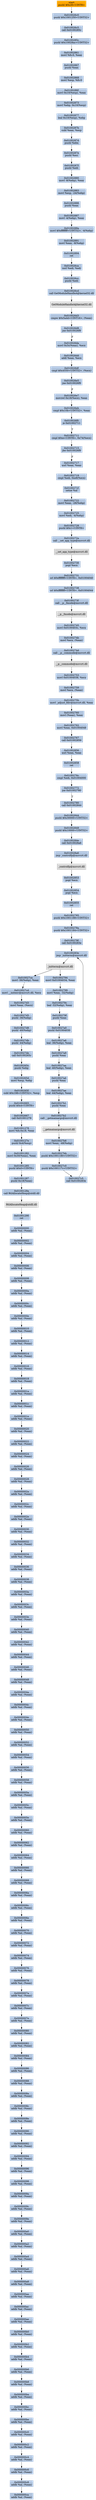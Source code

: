 digraph G {
node[shape=rectangle,style=filled,fillcolor=lightsteelblue,color=lightsteelblue]
bgcolor="transparent"
a0x010026bepushl_0x28UINT8[label="start\npushl $0x28<UINT8>",color="lightgrey",fillcolor="orange"];
a0x010026c0pushl_0x1001250UINT32[label="0x010026c0\npushl $0x1001250<UINT32>"];
a0x010026c5call_0x0100285c[label="0x010026c5\ncall 0x0100285c"];
a0x0100285cpushl_0x10028acUINT32[label="0x0100285c\npushl $0x10028ac<UINT32>"];
a0x01002861movl_fs_0_eax[label="0x01002861\nmovl %fs:0, %eax"];
a0x01002867pushl_eax[label="0x01002867\npushl %eax"];
a0x01002868movl_esp_fs_0[label="0x01002868\nmovl %esp, %fs:0"];
a0x0100286fmovl_0x10esp__eax[label="0x0100286f\nmovl 0x10(%esp), %eax"];
a0x01002873movl_ebp_0x10esp_[label="0x01002873\nmovl %ebp, 0x10(%esp)"];
a0x01002877leal_0x10esp__ebp[label="0x01002877\nleal 0x10(%esp), %ebp"];
a0x0100287bsubl_eax_esp[label="0x0100287b\nsubl %eax, %esp"];
a0x0100287dpushl_ebx[label="0x0100287d\npushl %ebx"];
a0x0100287epushl_esi[label="0x0100287e\npushl %esi"];
a0x0100287fpushl_edi[label="0x0100287f\npushl %edi"];
a0x01002880movl__8ebp__eax[label="0x01002880\nmovl -8(%ebp), %eax"];
a0x01002883movl_esp__24ebp_[label="0x01002883\nmovl %esp, -24(%ebp)"];
a0x01002886pushl_eax[label="0x01002886\npushl %eax"];
a0x01002887movl__4ebp__eax[label="0x01002887\nmovl -4(%ebp), %eax"];
a0x0100288amovl_0xffffffffUINT32__4ebp_[label="0x0100288a\nmovl $0xffffffff<UINT32>, -4(%ebp)"];
a0x01002891movl_eax__8ebp_[label="0x01002891\nmovl %eax, -8(%ebp)"];
a0x01002894ret[label="0x01002894\nret"];
a0x010026caxorl_edi_edi[label="0x010026ca\nxorl %edi, %edi"];
a0x010026ccpushl_edi[label="0x010026cc\npushl %edi"];
a0x010026cdcall_GetModuleHandleA_kernel32_dll[label="0x010026cd\ncall GetModuleHandleA@kernel32.dll"];
GetModuleHandleA_kernel32_dll[label="GetModuleHandleA@kernel32.dll",color="lightgrey",fillcolor="lightgrey"];
a0x010026d3cmpw_0x5a4dUINT16_eax_[label="0x010026d3\ncmpw $0x5a4d<UINT16>, (%eax)"];
a0x010026d8jne_0x010026f9[label="0x010026d8\njne 0x010026f9"];
a0x010026damovl_0x3ceax__ecx[label="0x010026da\nmovl 0x3c(%eax), %ecx"];
a0x010026ddaddl_eax_ecx[label="0x010026dd\naddl %eax, %ecx"];
a0x010026dfcmpl_0x4550UINT32_ecx_[label="0x010026df\ncmpl $0x4550<UINT32>, (%ecx)"];
a0x010026e5jne_0x010026f9[label="0x010026e5\njne 0x010026f9"];
a0x010026e7movzwl_0x18ecx__eax[label="0x010026e7\nmovzwl 0x18(%ecx), %eax"];
a0x010026ebcmpl_0x10bUINT32_eax[label="0x010026eb\ncmpl $0x10b<UINT32>, %eax"];
a0x010026f0je_0x01002711[label="0x010026f0\nje 0x01002711"];
a0x01002711cmpl_0xeUINT8_0x74ecx_[label="0x01002711\ncmpl $0xe<UINT8>, 0x74(%ecx)"];
a0x01002715jbe_0x010026f9[label="0x01002715\njbe 0x010026f9"];
a0x01002717xorl_eax_eax[label="0x01002717\nxorl %eax, %eax"];
a0x01002719cmpl_edi_0xe8ecx_[label="0x01002719\ncmpl %edi, 0xe8(%ecx)"];
a0x0100271fsetne_al[label="0x0100271f\nsetne %al"];
a0x01002722movl_eax__28ebp_[label="0x01002722\nmovl %eax, -28(%ebp)"];
a0x01002725movl_edi__4ebp_[label="0x01002725\nmovl %edi, -4(%ebp)"];
a0x01002728pushl_0x1UINT8[label="0x01002728\npushl $0x1<UINT8>"];
a0x0100272acall___set_app_type_msvcrt_dll[label="0x0100272a\ncall __set_app_type@msvcrt.dll"];
a__set_app_type_msvcrt_dll[label="__set_app_type@msvcrt.dll",color="lightgrey",fillcolor="lightgrey"];
a0x01002730popl_ecx[label="0x01002730\npopl %ecx"];
a0x01002731orl_0xffffffffUINT8_0x01004040[label="0x01002731\norl $0xffffffff<UINT8>, 0x01004040"];
a0x01002738orl_0xffffffffUINT8_0x01004044[label="0x01002738\norl $0xffffffff<UINT8>, 0x01004044"];
a0x0100273fcall___p__fmode_msvcrt_dll[label="0x0100273f\ncall __p__fmode@msvcrt.dll"];
a__p__fmode_msvcrt_dll[label="__p__fmode@msvcrt.dll",color="lightgrey",fillcolor="lightgrey"];
a0x01002745movl_0x0100403c_ecx[label="0x01002745\nmovl 0x0100403c, %ecx"];
a0x0100274bmovl_ecx_eax_[label="0x0100274b\nmovl %ecx, (%eax)"];
a0x0100274dcall___p__commode_msvcrt_dll[label="0x0100274d\ncall __p__commode@msvcrt.dll"];
a__p__commode_msvcrt_dll[label="__p__commode@msvcrt.dll",color="lightgrey",fillcolor="lightgrey"];
a0x01002753movl_0x01004038_ecx[label="0x01002753\nmovl 0x01004038, %ecx"];
a0x01002759movl_ecx_eax_[label="0x01002759\nmovl %ecx, (%eax)"];
a0x0100275bmovl__adjust_fdiv_msvcrt_dll_eax[label="0x0100275b\nmovl _adjust_fdiv@msvcrt.dll, %eax"];
a0x01002760movl_eax__eax[label="0x01002760\nmovl (%eax), %eax"];
a0x01002762movl_eax_0x01004048[label="0x01002762\nmovl %eax, 0x01004048"];
a0x01002767call_0x01002856[label="0x01002767\ncall 0x01002856"];
a0x01002856xorl_eax_eax[label="0x01002856\nxorl %eax, %eax"];
a0x01002858ret[label="0x01002858\nret"];
a0x0100276ccmpl_edi_0x01004000[label="0x0100276c\ncmpl %edi, 0x01004000"];
a0x01002772jne_0x01002780[label="0x01002772\njne 0x01002780"];
a0x01002780call_0x01002844[label="0x01002780\ncall 0x01002844"];
a0x01002844pushl_0x30000UINT32[label="0x01002844\npushl $0x30000<UINT32>"];
a0x01002849pushl_0x10000UINT32[label="0x01002849\npushl $0x10000<UINT32>"];
a0x0100284ecall_0x010028a6[label="0x0100284e\ncall 0x010028a6"];
a0x010028a6jmp__controlfp_msvcrt_dll[label="0x010028a6\njmp _controlfp@msvcrt.dll"];
a_controlfp_msvcrt_dll[label="_controlfp@msvcrt.dll",color="lightgrey",fillcolor="lightgrey"];
a0x01002853popl_ecx[label="0x01002853\npopl %ecx"];
a0x01002854popl_ecx[label="0x01002854\npopl %ecx"];
a0x01002855ret[label="0x01002855\nret"];
a0x01002785pushl_0x1001188UINT32[label="0x01002785\npushl $0x1001188<UINT32>"];
a0x0100278apushl_0x1001184UINT32[label="0x0100278a\npushl $0x1001184<UINT32>"];
a0x0100278fcall_0x0100283e[label="0x0100278f\ncall 0x0100283e"];
a0x0100283ejmp__initterm_msvcrt_dll[label="0x0100283e\njmp _initterm@msvcrt.dll"];
a_initterm_msvcrt_dll[label="_initterm@msvcrt.dll",color="lightgrey",fillcolor="lightgrey"];
a0x01002794movl_0x01004034_eax[label="0x01002794\nmovl 0x01004034, %eax"];
a0x01002799movl_eax__32ebp_[label="0x01002799\nmovl %eax, -32(%ebp)"];
a0x0100279cleal__32ebp__eax[label="0x0100279c\nleal -32(%ebp), %eax"];
a0x0100279fpushl_eax[label="0x0100279f\npushl %eax"];
a0x010027a0pushl_0x01004030[label="0x010027a0\npushl 0x01004030"];
a0x010027a6leal__36ebp__eax[label="0x010027a6\nleal -36(%ebp), %eax"];
a0x010027a9pushl_eax[label="0x010027a9\npushl %eax"];
a0x010027aaleal__40ebp__eax[label="0x010027aa\nleal -40(%ebp), %eax"];
a0x010027adpushl_eax[label="0x010027ad\npushl %eax"];
a0x010027aeleal__44ebp__eax[label="0x010027ae\nleal -44(%ebp), %eax"];
a0x010027b1pushl_eax[label="0x010027b1\npushl %eax"];
a0x010027b2call___getmainargs_msvcrt_dll[label="0x010027b2\ncall __getmainargs@msvcrt.dll"];
a__getmainargs_msvcrt_dll[label="__getmainargs@msvcrt.dll",color="lightgrey",fillcolor="lightgrey"];
a0x010027b8movl_eax__48ebp_[label="0x010027b8\nmovl %eax, -48(%ebp)"];
a0x010027bbpushl_0x1001180UINT32[label="0x010027bb\npushl $0x1001180<UINT32>"];
a0x010027c0pushl_0x100117cUINT32[label="0x010027c0\npushl $0x100117c<UINT32>"];
a0x010027c5call_0x0100283e[label="0x010027c5\ncall 0x0100283e"];
a0x010027camovl__36ebp__eax[label="0x010027ca\nmovl -36(%ebp), %eax"];
a0x010027cdmovl___initenv_msvcrt_dll_ecx[label="0x010027cd\nmovl __initenv@msvcrt.dll, %ecx"];
a0x010027d3movl_eax_ecx_[label="0x010027d3\nmovl %eax, (%ecx)"];
a0x010027d5pushl__36ebp_[label="0x010027d5\npushl -36(%ebp)"];
a0x010027d8pushl__40ebp_[label="0x010027d8\npushl -40(%ebp)"];
a0x010027dbpushl__44ebp_[label="0x010027db\npushl -44(%ebp)"];
a0x010027decall_0x0100265c[label="0x010027de\ncall 0x0100265c"];
a0x0100265cpushl_ebp[label="0x0100265c\npushl %ebp"];
a0x0100265dmovl_esp_ebp[label="0x0100265d\nmovl %esp, %ebp"];
a0x0100265fsubl_0x198UINT32_esp[label="0x0100265f\nsubl $0x198<UINT32>, %esp"];
a0x01002665pushl_0x4UINT8[label="0x01002665\npushl $0x4<UINT8>"];
a0x01002667call_0x01001278[label="0x01002667\ncall 0x01001278"];
a0x01001278movl_fs_0x18_eax[label="0x01001278\nmovl %fs:0x18, %eax"];
a0x0100127epushl_0x4esp_[label="0x0100127e\npushl 0x4(%esp)"];
a0x01001282movl_0x30eax__eax[label="0x01001282\nmovl 0x30(%eax), %eax"];
a0x01001285pushl_0x0UINT8[label="0x01001285\npushl $0x0<UINT8>"];
a0x01001287pushl_0x18eax_[label="0x01001287\npushl 0x18(%eax)"];
a0x0100128acall_RtlAllocateHeap_ntdll_dll[label="0x0100128a\ncall RtlAllocateHeap@ntdll.dll"];
RtlAllocateHeap_ntdll_dll[label="RtlAllocateHeap@ntdll.dll",color="lightgrey",fillcolor="lightgrey"];
a0x01001290ret[label="0x01001290\nret"];
a0x00000000addb_al_eax_[label="0x00000000\naddb %al, (%eax)"];
a0x00000002addb_al_eax_[label="0x00000002\naddb %al, (%eax)"];
a0x00000004addb_al_eax_[label="0x00000004\naddb %al, (%eax)"];
a0x00000006addb_al_eax_[label="0x00000006\naddb %al, (%eax)"];
a0x00000008addb_al_eax_[label="0x00000008\naddb %al, (%eax)"];
a0x0000000aaddb_al_eax_[label="0x0000000a\naddb %al, (%eax)"];
a0x0000000caddb_al_eax_[label="0x0000000c\naddb %al, (%eax)"];
a0x0000000eaddb_al_eax_[label="0x0000000e\naddb %al, (%eax)"];
a0x00000010addb_al_eax_[label="0x00000010\naddb %al, (%eax)"];
a0x00000012addb_al_eax_[label="0x00000012\naddb %al, (%eax)"];
a0x00000014addb_al_eax_[label="0x00000014\naddb %al, (%eax)"];
a0x00000016addb_al_eax_[label="0x00000016\naddb %al, (%eax)"];
a0x00000018addb_al_eax_[label="0x00000018\naddb %al, (%eax)"];
a0x0000001aaddb_al_eax_[label="0x0000001a\naddb %al, (%eax)"];
a0x0000001caddb_al_eax_[label="0x0000001c\naddb %al, (%eax)"];
a0x0000001eaddb_al_eax_[label="0x0000001e\naddb %al, (%eax)"];
a0x00000020addb_al_eax_[label="0x00000020\naddb %al, (%eax)"];
a0x00000022addb_al_eax_[label="0x00000022\naddb %al, (%eax)"];
a0x00000024addb_al_eax_[label="0x00000024\naddb %al, (%eax)"];
a0x00000026addb_al_eax_[label="0x00000026\naddb %al, (%eax)"];
a0x00000028addb_al_eax_[label="0x00000028\naddb %al, (%eax)"];
a0x0000002aaddb_al_eax_[label="0x0000002a\naddb %al, (%eax)"];
a0x0000002caddb_al_eax_[label="0x0000002c\naddb %al, (%eax)"];
a0x0000002eaddb_al_eax_[label="0x0000002e\naddb %al, (%eax)"];
a0x00000030addb_al_eax_[label="0x00000030\naddb %al, (%eax)"];
a0x00000032addb_al_eax_[label="0x00000032\naddb %al, (%eax)"];
a0x00000034addb_al_eax_[label="0x00000034\naddb %al, (%eax)"];
a0x00000036addb_al_eax_[label="0x00000036\naddb %al, (%eax)"];
a0x00000038addb_al_eax_[label="0x00000038\naddb %al, (%eax)"];
a0x0000003aaddb_al_eax_[label="0x0000003a\naddb %al, (%eax)"];
a0x0000003caddb_al_eax_[label="0x0000003c\naddb %al, (%eax)"];
a0x0000003eaddb_al_eax_[label="0x0000003e\naddb %al, (%eax)"];
a0x00000040addb_al_eax_[label="0x00000040\naddb %al, (%eax)"];
a0x00000042addb_al_eax_[label="0x00000042\naddb %al, (%eax)"];
a0x00000044addb_al_eax_[label="0x00000044\naddb %al, (%eax)"];
a0x00000046addb_al_eax_[label="0x00000046\naddb %al, (%eax)"];
a0x00000048addb_al_eax_[label="0x00000048\naddb %al, (%eax)"];
a0x0000004aaddb_al_eax_[label="0x0000004a\naddb %al, (%eax)"];
a0x0000004caddb_al_eax_[label="0x0000004c\naddb %al, (%eax)"];
a0x0000004eaddb_al_eax_[label="0x0000004e\naddb %al, (%eax)"];
a0x00000050addb_al_eax_[label="0x00000050\naddb %al, (%eax)"];
a0x00000052addb_al_eax_[label="0x00000052\naddb %al, (%eax)"];
a0x00000054addb_al_eax_[label="0x00000054\naddb %al, (%eax)"];
a0x00000056addb_al_eax_[label="0x00000056\naddb %al, (%eax)"];
a0x00000058addb_al_eax_[label="0x00000058\naddb %al, (%eax)"];
a0x0000005aaddb_al_eax_[label="0x0000005a\naddb %al, (%eax)"];
a0x0000005caddb_al_eax_[label="0x0000005c\naddb %al, (%eax)"];
a0x0000005eaddb_al_eax_[label="0x0000005e\naddb %al, (%eax)"];
a0x00000060addb_al_eax_[label="0x00000060\naddb %al, (%eax)"];
a0x00000062addb_al_eax_[label="0x00000062\naddb %al, (%eax)"];
a0x00000064addb_al_eax_[label="0x00000064\naddb %al, (%eax)"];
a0x00000066addb_al_eax_[label="0x00000066\naddb %al, (%eax)"];
a0x00000068addb_al_eax_[label="0x00000068\naddb %al, (%eax)"];
a0x0000006aaddb_al_eax_[label="0x0000006a\naddb %al, (%eax)"];
a0x0000006caddb_al_eax_[label="0x0000006c\naddb %al, (%eax)"];
a0x0000006eaddb_al_eax_[label="0x0000006e\naddb %al, (%eax)"];
a0x00000070addb_al_eax_[label="0x00000070\naddb %al, (%eax)"];
a0x00000072addb_al_eax_[label="0x00000072\naddb %al, (%eax)"];
a0x00000074addb_al_eax_[label="0x00000074\naddb %al, (%eax)"];
a0x00000076addb_al_eax_[label="0x00000076\naddb %al, (%eax)"];
a0x00000078addb_al_eax_[label="0x00000078\naddb %al, (%eax)"];
a0x0000007aaddb_al_eax_[label="0x0000007a\naddb %al, (%eax)"];
a0x0000007caddb_al_eax_[label="0x0000007c\naddb %al, (%eax)"];
a0x0000007eaddb_al_eax_[label="0x0000007e\naddb %al, (%eax)"];
a0x00000080addb_al_eax_[label="0x00000080\naddb %al, (%eax)"];
a0x00000082addb_al_eax_[label="0x00000082\naddb %al, (%eax)"];
a0x00000084addb_al_eax_[label="0x00000084\naddb %al, (%eax)"];
a0x00000086addb_al_eax_[label="0x00000086\naddb %al, (%eax)"];
a0x00000088addb_al_eax_[label="0x00000088\naddb %al, (%eax)"];
a0x0000008aaddb_al_eax_[label="0x0000008a\naddb %al, (%eax)"];
a0x0000008caddb_al_eax_[label="0x0000008c\naddb %al, (%eax)"];
a0x0000008eaddb_al_eax_[label="0x0000008e\naddb %al, (%eax)"];
a0x00000090addb_al_eax_[label="0x00000090\naddb %al, (%eax)"];
a0x00000092addb_al_eax_[label="0x00000092\naddb %al, (%eax)"];
a0x00000094addb_al_eax_[label="0x00000094\naddb %al, (%eax)"];
a0x00000096addb_al_eax_[label="0x00000096\naddb %al, (%eax)"];
a0x00000098addb_al_eax_[label="0x00000098\naddb %al, (%eax)"];
a0x0000009aaddb_al_eax_[label="0x0000009a\naddb %al, (%eax)"];
a0x0000009caddb_al_eax_[label="0x0000009c\naddb %al, (%eax)"];
a0x0000009eaddb_al_eax_[label="0x0000009e\naddb %al, (%eax)"];
a0x000000a0addb_al_eax_[label="0x000000a0\naddb %al, (%eax)"];
a0x000000a2addb_al_eax_[label="0x000000a2\naddb %al, (%eax)"];
a0x000000a4addb_al_eax_[label="0x000000a4\naddb %al, (%eax)"];
a0x000000a6addb_al_eax_[label="0x000000a6\naddb %al, (%eax)"];
a0x000000a8addb_al_eax_[label="0x000000a8\naddb %al, (%eax)"];
a0x000000aaaddb_al_eax_[label="0x000000aa\naddb %al, (%eax)"];
a0x000000acaddb_al_eax_[label="0x000000ac\naddb %al, (%eax)"];
a0x000000aeaddb_al_eax_[label="0x000000ae\naddb %al, (%eax)"];
a0x000000b0addb_al_eax_[label="0x000000b0\naddb %al, (%eax)"];
a0x000000b2addb_al_eax_[label="0x000000b2\naddb %al, (%eax)"];
a0x000000b4addb_al_eax_[label="0x000000b4\naddb %al, (%eax)"];
a0x000000b6addb_al_eax_[label="0x000000b6\naddb %al, (%eax)"];
a0x000000b8addb_al_eax_[label="0x000000b8\naddb %al, (%eax)"];
a0x000000baaddb_al_eax_[label="0x000000ba\naddb %al, (%eax)"];
a0x000000bcaddb_al_eax_[label="0x000000bc\naddb %al, (%eax)"];
a0x000000beaddb_al_eax_[label="0x000000be\naddb %al, (%eax)"];
a0x000000c0addb_al_eax_[label="0x000000c0\naddb %al, (%eax)"];
a0x000000c2addb_al_eax_[label="0x000000c2\naddb %al, (%eax)"];
a0x000000c4addb_al_eax_[label="0x000000c4\naddb %al, (%eax)"];
a0x000000c6addb_al_eax_[label="0x000000c6\naddb %al, (%eax)"];
a0x000000c8addb_al_eax_[label="0x000000c8\naddb %al, (%eax)"];
a0x000000caaddb_al_eax_[label="0x000000ca\naddb %al, (%eax)"];
a0x010026bepushl_0x28UINT8 -> a0x010026c0pushl_0x1001250UINT32 [color="#000000"];
a0x010026c0pushl_0x1001250UINT32 -> a0x010026c5call_0x0100285c [color="#000000"];
a0x010026c5call_0x0100285c -> a0x0100285cpushl_0x10028acUINT32 [color="#000000"];
a0x0100285cpushl_0x10028acUINT32 -> a0x01002861movl_fs_0_eax [color="#000000"];
a0x01002861movl_fs_0_eax -> a0x01002867pushl_eax [color="#000000"];
a0x01002867pushl_eax -> a0x01002868movl_esp_fs_0 [color="#000000"];
a0x01002868movl_esp_fs_0 -> a0x0100286fmovl_0x10esp__eax [color="#000000"];
a0x0100286fmovl_0x10esp__eax -> a0x01002873movl_ebp_0x10esp_ [color="#000000"];
a0x01002873movl_ebp_0x10esp_ -> a0x01002877leal_0x10esp__ebp [color="#000000"];
a0x01002877leal_0x10esp__ebp -> a0x0100287bsubl_eax_esp [color="#000000"];
a0x0100287bsubl_eax_esp -> a0x0100287dpushl_ebx [color="#000000"];
a0x0100287dpushl_ebx -> a0x0100287epushl_esi [color="#000000"];
a0x0100287epushl_esi -> a0x0100287fpushl_edi [color="#000000"];
a0x0100287fpushl_edi -> a0x01002880movl__8ebp__eax [color="#000000"];
a0x01002880movl__8ebp__eax -> a0x01002883movl_esp__24ebp_ [color="#000000"];
a0x01002883movl_esp__24ebp_ -> a0x01002886pushl_eax [color="#000000"];
a0x01002886pushl_eax -> a0x01002887movl__4ebp__eax [color="#000000"];
a0x01002887movl__4ebp__eax -> a0x0100288amovl_0xffffffffUINT32__4ebp_ [color="#000000"];
a0x0100288amovl_0xffffffffUINT32__4ebp_ -> a0x01002891movl_eax__8ebp_ [color="#000000"];
a0x01002891movl_eax__8ebp_ -> a0x01002894ret [color="#000000"];
a0x01002894ret -> a0x010026caxorl_edi_edi [color="#000000"];
a0x010026caxorl_edi_edi -> a0x010026ccpushl_edi [color="#000000"];
a0x010026ccpushl_edi -> a0x010026cdcall_GetModuleHandleA_kernel32_dll [color="#000000"];
a0x010026cdcall_GetModuleHandleA_kernel32_dll -> GetModuleHandleA_kernel32_dll [color="#000000"];
GetModuleHandleA_kernel32_dll -> a0x010026d3cmpw_0x5a4dUINT16_eax_ [color="#000000"];
a0x010026d3cmpw_0x5a4dUINT16_eax_ -> a0x010026d8jne_0x010026f9 [color="#000000"];
a0x010026d8jne_0x010026f9 -> a0x010026damovl_0x3ceax__ecx [color="#000000",label="F"];
a0x010026damovl_0x3ceax__ecx -> a0x010026ddaddl_eax_ecx [color="#000000"];
a0x010026ddaddl_eax_ecx -> a0x010026dfcmpl_0x4550UINT32_ecx_ [color="#000000"];
a0x010026dfcmpl_0x4550UINT32_ecx_ -> a0x010026e5jne_0x010026f9 [color="#000000"];
a0x010026e5jne_0x010026f9 -> a0x010026e7movzwl_0x18ecx__eax [color="#000000",label="F"];
a0x010026e7movzwl_0x18ecx__eax -> a0x010026ebcmpl_0x10bUINT32_eax [color="#000000"];
a0x010026ebcmpl_0x10bUINT32_eax -> a0x010026f0je_0x01002711 [color="#000000"];
a0x010026f0je_0x01002711 -> a0x01002711cmpl_0xeUINT8_0x74ecx_ [color="#000000",label="T"];
a0x01002711cmpl_0xeUINT8_0x74ecx_ -> a0x01002715jbe_0x010026f9 [color="#000000"];
a0x01002715jbe_0x010026f9 -> a0x01002717xorl_eax_eax [color="#000000",label="F"];
a0x01002717xorl_eax_eax -> a0x01002719cmpl_edi_0xe8ecx_ [color="#000000"];
a0x01002719cmpl_edi_0xe8ecx_ -> a0x0100271fsetne_al [color="#000000"];
a0x0100271fsetne_al -> a0x01002722movl_eax__28ebp_ [color="#000000"];
a0x01002722movl_eax__28ebp_ -> a0x01002725movl_edi__4ebp_ [color="#000000"];
a0x01002725movl_edi__4ebp_ -> a0x01002728pushl_0x1UINT8 [color="#000000"];
a0x01002728pushl_0x1UINT8 -> a0x0100272acall___set_app_type_msvcrt_dll [color="#000000"];
a0x0100272acall___set_app_type_msvcrt_dll -> a__set_app_type_msvcrt_dll [color="#000000"];
a__set_app_type_msvcrt_dll -> a0x01002730popl_ecx [color="#000000"];
a0x01002730popl_ecx -> a0x01002731orl_0xffffffffUINT8_0x01004040 [color="#000000"];
a0x01002731orl_0xffffffffUINT8_0x01004040 -> a0x01002738orl_0xffffffffUINT8_0x01004044 [color="#000000"];
a0x01002738orl_0xffffffffUINT8_0x01004044 -> a0x0100273fcall___p__fmode_msvcrt_dll [color="#000000"];
a0x0100273fcall___p__fmode_msvcrt_dll -> a__p__fmode_msvcrt_dll [color="#000000"];
a__p__fmode_msvcrt_dll -> a0x01002745movl_0x0100403c_ecx [color="#000000"];
a0x01002745movl_0x0100403c_ecx -> a0x0100274bmovl_ecx_eax_ [color="#000000"];
a0x0100274bmovl_ecx_eax_ -> a0x0100274dcall___p__commode_msvcrt_dll [color="#000000"];
a0x0100274dcall___p__commode_msvcrt_dll -> a__p__commode_msvcrt_dll [color="#000000"];
a__p__commode_msvcrt_dll -> a0x01002753movl_0x01004038_ecx [color="#000000"];
a0x01002753movl_0x01004038_ecx -> a0x01002759movl_ecx_eax_ [color="#000000"];
a0x01002759movl_ecx_eax_ -> a0x0100275bmovl__adjust_fdiv_msvcrt_dll_eax [color="#000000"];
a0x0100275bmovl__adjust_fdiv_msvcrt_dll_eax -> a0x01002760movl_eax__eax [color="#000000"];
a0x01002760movl_eax__eax -> a0x01002762movl_eax_0x01004048 [color="#000000"];
a0x01002762movl_eax_0x01004048 -> a0x01002767call_0x01002856 [color="#000000"];
a0x01002767call_0x01002856 -> a0x01002856xorl_eax_eax [color="#000000"];
a0x01002856xorl_eax_eax -> a0x01002858ret [color="#000000"];
a0x01002858ret -> a0x0100276ccmpl_edi_0x01004000 [color="#000000"];
a0x0100276ccmpl_edi_0x01004000 -> a0x01002772jne_0x01002780 [color="#000000"];
a0x01002772jne_0x01002780 -> a0x01002780call_0x01002844 [color="#000000",label="T"];
a0x01002780call_0x01002844 -> a0x01002844pushl_0x30000UINT32 [color="#000000"];
a0x01002844pushl_0x30000UINT32 -> a0x01002849pushl_0x10000UINT32 [color="#000000"];
a0x01002849pushl_0x10000UINT32 -> a0x0100284ecall_0x010028a6 [color="#000000"];
a0x0100284ecall_0x010028a6 -> a0x010028a6jmp__controlfp_msvcrt_dll [color="#000000"];
a0x010028a6jmp__controlfp_msvcrt_dll -> a_controlfp_msvcrt_dll [color="#000000"];
a_controlfp_msvcrt_dll -> a0x01002853popl_ecx [color="#000000"];
a0x01002853popl_ecx -> a0x01002854popl_ecx [color="#000000"];
a0x01002854popl_ecx -> a0x01002855ret [color="#000000"];
a0x01002855ret -> a0x01002785pushl_0x1001188UINT32 [color="#000000"];
a0x01002785pushl_0x1001188UINT32 -> a0x0100278apushl_0x1001184UINT32 [color="#000000"];
a0x0100278apushl_0x1001184UINT32 -> a0x0100278fcall_0x0100283e [color="#000000"];
a0x0100278fcall_0x0100283e -> a0x0100283ejmp__initterm_msvcrt_dll [color="#000000"];
a0x0100283ejmp__initterm_msvcrt_dll -> a_initterm_msvcrt_dll [color="#000000"];
a_initterm_msvcrt_dll -> a0x01002794movl_0x01004034_eax [color="#000000"];
a0x01002794movl_0x01004034_eax -> a0x01002799movl_eax__32ebp_ [color="#000000"];
a0x01002799movl_eax__32ebp_ -> a0x0100279cleal__32ebp__eax [color="#000000"];
a0x0100279cleal__32ebp__eax -> a0x0100279fpushl_eax [color="#000000"];
a0x0100279fpushl_eax -> a0x010027a0pushl_0x01004030 [color="#000000"];
a0x010027a0pushl_0x01004030 -> a0x010027a6leal__36ebp__eax [color="#000000"];
a0x010027a6leal__36ebp__eax -> a0x010027a9pushl_eax [color="#000000"];
a0x010027a9pushl_eax -> a0x010027aaleal__40ebp__eax [color="#000000"];
a0x010027aaleal__40ebp__eax -> a0x010027adpushl_eax [color="#000000"];
a0x010027adpushl_eax -> a0x010027aeleal__44ebp__eax [color="#000000"];
a0x010027aeleal__44ebp__eax -> a0x010027b1pushl_eax [color="#000000"];
a0x010027b1pushl_eax -> a0x010027b2call___getmainargs_msvcrt_dll [color="#000000"];
a0x010027b2call___getmainargs_msvcrt_dll -> a__getmainargs_msvcrt_dll [color="#000000"];
a__getmainargs_msvcrt_dll -> a0x010027b8movl_eax__48ebp_ [color="#000000"];
a0x010027b8movl_eax__48ebp_ -> a0x010027bbpushl_0x1001180UINT32 [color="#000000"];
a0x010027bbpushl_0x1001180UINT32 -> a0x010027c0pushl_0x100117cUINT32 [color="#000000"];
a0x010027c0pushl_0x100117cUINT32 -> a0x010027c5call_0x0100283e [color="#000000"];
a0x010027c5call_0x0100283e -> a0x0100283ejmp__initterm_msvcrt_dll [color="#000000"];
a_initterm_msvcrt_dll -> a0x010027camovl__36ebp__eax [color="#000000"];
a0x010027camovl__36ebp__eax -> a0x010027cdmovl___initenv_msvcrt_dll_ecx [color="#000000"];
a0x010027cdmovl___initenv_msvcrt_dll_ecx -> a0x010027d3movl_eax_ecx_ [color="#000000"];
a0x010027d3movl_eax_ecx_ -> a0x010027d5pushl__36ebp_ [color="#000000"];
a0x010027d5pushl__36ebp_ -> a0x010027d8pushl__40ebp_ [color="#000000"];
a0x010027d8pushl__40ebp_ -> a0x010027dbpushl__44ebp_ [color="#000000"];
a0x010027dbpushl__44ebp_ -> a0x010027decall_0x0100265c [color="#000000"];
a0x010027decall_0x0100265c -> a0x0100265cpushl_ebp [color="#000000"];
a0x0100265cpushl_ebp -> a0x0100265dmovl_esp_ebp [color="#000000"];
a0x0100265dmovl_esp_ebp -> a0x0100265fsubl_0x198UINT32_esp [color="#000000"];
a0x0100265fsubl_0x198UINT32_esp -> a0x01002665pushl_0x4UINT8 [color="#000000"];
a0x01002665pushl_0x4UINT8 -> a0x01002667call_0x01001278 [color="#000000"];
a0x01002667call_0x01001278 -> a0x01001278movl_fs_0x18_eax [color="#000000"];
a0x01001278movl_fs_0x18_eax -> a0x0100127epushl_0x4esp_ [color="#000000"];
a0x0100127epushl_0x4esp_ -> a0x01001282movl_0x30eax__eax [color="#000000"];
a0x01001282movl_0x30eax__eax -> a0x01001285pushl_0x0UINT8 [color="#000000"];
a0x01001285pushl_0x0UINT8 -> a0x01001287pushl_0x18eax_ [color="#000000"];
a0x01001287pushl_0x18eax_ -> a0x0100128acall_RtlAllocateHeap_ntdll_dll [color="#000000"];
a0x0100128acall_RtlAllocateHeap_ntdll_dll -> RtlAllocateHeap_ntdll_dll [color="#000000"];
RtlAllocateHeap_ntdll_dll -> a0x01001290ret [color="#000000"];
a0x01001290ret -> a0x00000000addb_al_eax_ [color="#000000"];
a0x00000000addb_al_eax_ -> a0x00000002addb_al_eax_ [color="#000000"];
a0x00000002addb_al_eax_ -> a0x00000004addb_al_eax_ [color="#000000"];
a0x00000004addb_al_eax_ -> a0x00000006addb_al_eax_ [color="#000000"];
a0x00000006addb_al_eax_ -> a0x00000008addb_al_eax_ [color="#000000"];
a0x00000008addb_al_eax_ -> a0x0000000aaddb_al_eax_ [color="#000000"];
a0x0000000aaddb_al_eax_ -> a0x0000000caddb_al_eax_ [color="#000000"];
a0x0000000caddb_al_eax_ -> a0x0000000eaddb_al_eax_ [color="#000000"];
a0x0000000eaddb_al_eax_ -> a0x00000010addb_al_eax_ [color="#000000"];
a0x00000010addb_al_eax_ -> a0x00000012addb_al_eax_ [color="#000000"];
a0x00000012addb_al_eax_ -> a0x00000014addb_al_eax_ [color="#000000"];
a0x00000014addb_al_eax_ -> a0x00000016addb_al_eax_ [color="#000000"];
a0x00000016addb_al_eax_ -> a0x00000018addb_al_eax_ [color="#000000"];
a0x00000018addb_al_eax_ -> a0x0000001aaddb_al_eax_ [color="#000000"];
a0x0000001aaddb_al_eax_ -> a0x0000001caddb_al_eax_ [color="#000000"];
a0x0000001caddb_al_eax_ -> a0x0000001eaddb_al_eax_ [color="#000000"];
a0x0000001eaddb_al_eax_ -> a0x00000020addb_al_eax_ [color="#000000"];
a0x00000020addb_al_eax_ -> a0x00000022addb_al_eax_ [color="#000000"];
a0x00000022addb_al_eax_ -> a0x00000024addb_al_eax_ [color="#000000"];
a0x00000024addb_al_eax_ -> a0x00000026addb_al_eax_ [color="#000000"];
a0x00000026addb_al_eax_ -> a0x00000028addb_al_eax_ [color="#000000"];
a0x00000028addb_al_eax_ -> a0x0000002aaddb_al_eax_ [color="#000000"];
a0x0000002aaddb_al_eax_ -> a0x0000002caddb_al_eax_ [color="#000000"];
a0x0000002caddb_al_eax_ -> a0x0000002eaddb_al_eax_ [color="#000000"];
a0x0000002eaddb_al_eax_ -> a0x00000030addb_al_eax_ [color="#000000"];
a0x00000030addb_al_eax_ -> a0x00000032addb_al_eax_ [color="#000000"];
a0x00000032addb_al_eax_ -> a0x00000034addb_al_eax_ [color="#000000"];
a0x00000034addb_al_eax_ -> a0x00000036addb_al_eax_ [color="#000000"];
a0x00000036addb_al_eax_ -> a0x00000038addb_al_eax_ [color="#000000"];
a0x00000038addb_al_eax_ -> a0x0000003aaddb_al_eax_ [color="#000000"];
a0x0000003aaddb_al_eax_ -> a0x0000003caddb_al_eax_ [color="#000000"];
a0x0000003caddb_al_eax_ -> a0x0000003eaddb_al_eax_ [color="#000000"];
a0x0000003eaddb_al_eax_ -> a0x00000040addb_al_eax_ [color="#000000"];
a0x00000040addb_al_eax_ -> a0x00000042addb_al_eax_ [color="#000000"];
a0x00000042addb_al_eax_ -> a0x00000044addb_al_eax_ [color="#000000"];
a0x00000044addb_al_eax_ -> a0x00000046addb_al_eax_ [color="#000000"];
a0x00000046addb_al_eax_ -> a0x00000048addb_al_eax_ [color="#000000"];
a0x00000048addb_al_eax_ -> a0x0000004aaddb_al_eax_ [color="#000000"];
a0x0000004aaddb_al_eax_ -> a0x0000004caddb_al_eax_ [color="#000000"];
a0x0000004caddb_al_eax_ -> a0x0000004eaddb_al_eax_ [color="#000000"];
a0x0000004eaddb_al_eax_ -> a0x00000050addb_al_eax_ [color="#000000"];
a0x00000050addb_al_eax_ -> a0x00000052addb_al_eax_ [color="#000000"];
a0x00000052addb_al_eax_ -> a0x00000054addb_al_eax_ [color="#000000"];
a0x00000054addb_al_eax_ -> a0x00000056addb_al_eax_ [color="#000000"];
a0x00000056addb_al_eax_ -> a0x00000058addb_al_eax_ [color="#000000"];
a0x00000058addb_al_eax_ -> a0x0000005aaddb_al_eax_ [color="#000000"];
a0x0000005aaddb_al_eax_ -> a0x0000005caddb_al_eax_ [color="#000000"];
a0x0000005caddb_al_eax_ -> a0x0000005eaddb_al_eax_ [color="#000000"];
a0x0000005eaddb_al_eax_ -> a0x00000060addb_al_eax_ [color="#000000"];
a0x00000060addb_al_eax_ -> a0x00000062addb_al_eax_ [color="#000000"];
a0x00000062addb_al_eax_ -> a0x00000064addb_al_eax_ [color="#000000"];
a0x00000064addb_al_eax_ -> a0x00000066addb_al_eax_ [color="#000000"];
a0x00000066addb_al_eax_ -> a0x00000068addb_al_eax_ [color="#000000"];
a0x00000068addb_al_eax_ -> a0x0000006aaddb_al_eax_ [color="#000000"];
a0x0000006aaddb_al_eax_ -> a0x0000006caddb_al_eax_ [color="#000000"];
a0x0000006caddb_al_eax_ -> a0x0000006eaddb_al_eax_ [color="#000000"];
a0x0000006eaddb_al_eax_ -> a0x00000070addb_al_eax_ [color="#000000"];
a0x00000070addb_al_eax_ -> a0x00000072addb_al_eax_ [color="#000000"];
a0x00000072addb_al_eax_ -> a0x00000074addb_al_eax_ [color="#000000"];
a0x00000074addb_al_eax_ -> a0x00000076addb_al_eax_ [color="#000000"];
a0x00000076addb_al_eax_ -> a0x00000078addb_al_eax_ [color="#000000"];
a0x00000078addb_al_eax_ -> a0x0000007aaddb_al_eax_ [color="#000000"];
a0x0000007aaddb_al_eax_ -> a0x0000007caddb_al_eax_ [color="#000000"];
a0x0000007caddb_al_eax_ -> a0x0000007eaddb_al_eax_ [color="#000000"];
a0x0000007eaddb_al_eax_ -> a0x00000080addb_al_eax_ [color="#000000"];
a0x00000080addb_al_eax_ -> a0x00000082addb_al_eax_ [color="#000000"];
a0x00000082addb_al_eax_ -> a0x00000084addb_al_eax_ [color="#000000"];
a0x00000084addb_al_eax_ -> a0x00000086addb_al_eax_ [color="#000000"];
a0x00000086addb_al_eax_ -> a0x00000088addb_al_eax_ [color="#000000"];
a0x00000088addb_al_eax_ -> a0x0000008aaddb_al_eax_ [color="#000000"];
a0x0000008aaddb_al_eax_ -> a0x0000008caddb_al_eax_ [color="#000000"];
a0x0000008caddb_al_eax_ -> a0x0000008eaddb_al_eax_ [color="#000000"];
a0x0000008eaddb_al_eax_ -> a0x00000090addb_al_eax_ [color="#000000"];
a0x00000090addb_al_eax_ -> a0x00000092addb_al_eax_ [color="#000000"];
a0x00000092addb_al_eax_ -> a0x00000094addb_al_eax_ [color="#000000"];
a0x00000094addb_al_eax_ -> a0x00000096addb_al_eax_ [color="#000000"];
a0x00000096addb_al_eax_ -> a0x00000098addb_al_eax_ [color="#000000"];
a0x00000098addb_al_eax_ -> a0x0000009aaddb_al_eax_ [color="#000000"];
a0x0000009aaddb_al_eax_ -> a0x0000009caddb_al_eax_ [color="#000000"];
a0x0000009caddb_al_eax_ -> a0x0000009eaddb_al_eax_ [color="#000000"];
a0x0000009eaddb_al_eax_ -> a0x000000a0addb_al_eax_ [color="#000000"];
a0x000000a0addb_al_eax_ -> a0x000000a2addb_al_eax_ [color="#000000"];
a0x000000a2addb_al_eax_ -> a0x000000a4addb_al_eax_ [color="#000000"];
a0x000000a4addb_al_eax_ -> a0x000000a6addb_al_eax_ [color="#000000"];
a0x000000a6addb_al_eax_ -> a0x000000a8addb_al_eax_ [color="#000000"];
a0x000000a8addb_al_eax_ -> a0x000000aaaddb_al_eax_ [color="#000000"];
a0x000000aaaddb_al_eax_ -> a0x000000acaddb_al_eax_ [color="#000000"];
a0x000000acaddb_al_eax_ -> a0x000000aeaddb_al_eax_ [color="#000000"];
a0x000000aeaddb_al_eax_ -> a0x000000b0addb_al_eax_ [color="#000000"];
a0x000000b0addb_al_eax_ -> a0x000000b2addb_al_eax_ [color="#000000"];
a0x000000b2addb_al_eax_ -> a0x000000b4addb_al_eax_ [color="#000000"];
a0x000000b4addb_al_eax_ -> a0x000000b6addb_al_eax_ [color="#000000"];
a0x000000b6addb_al_eax_ -> a0x000000b8addb_al_eax_ [color="#000000"];
a0x000000b8addb_al_eax_ -> a0x000000baaddb_al_eax_ [color="#000000"];
a0x000000baaddb_al_eax_ -> a0x000000bcaddb_al_eax_ [color="#000000"];
a0x000000bcaddb_al_eax_ -> a0x000000beaddb_al_eax_ [color="#000000"];
a0x000000beaddb_al_eax_ -> a0x000000c0addb_al_eax_ [color="#000000"];
a0x000000c0addb_al_eax_ -> a0x000000c2addb_al_eax_ [color="#000000"];
a0x000000c2addb_al_eax_ -> a0x000000c4addb_al_eax_ [color="#000000"];
a0x000000c4addb_al_eax_ -> a0x000000c6addb_al_eax_ [color="#000000"];
a0x000000c6addb_al_eax_ -> a0x000000c8addb_al_eax_ [color="#000000"];
a0x000000c8addb_al_eax_ -> a0x000000caaddb_al_eax_ [color="#000000"];
}
